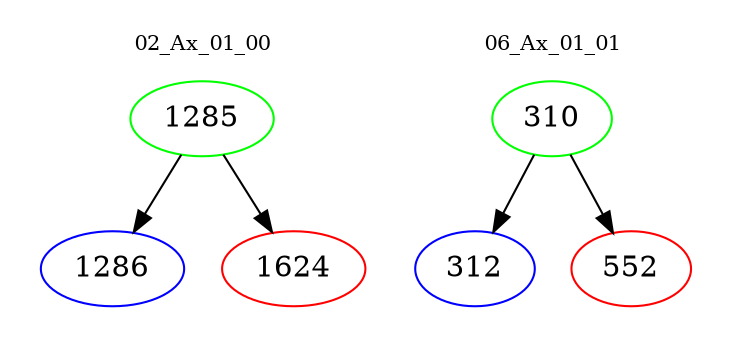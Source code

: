 digraph{
subgraph cluster_0 {
color = white
label = "02_Ax_01_00";
fontsize=10;
T0_1285 [label="1285", color="green"]
T0_1285 -> T0_1286 [color="black"]
T0_1286 [label="1286", color="blue"]
T0_1285 -> T0_1624 [color="black"]
T0_1624 [label="1624", color="red"]
}
subgraph cluster_1 {
color = white
label = "06_Ax_01_01";
fontsize=10;
T1_310 [label="310", color="green"]
T1_310 -> T1_312 [color="black"]
T1_312 [label="312", color="blue"]
T1_310 -> T1_552 [color="black"]
T1_552 [label="552", color="red"]
}
}
